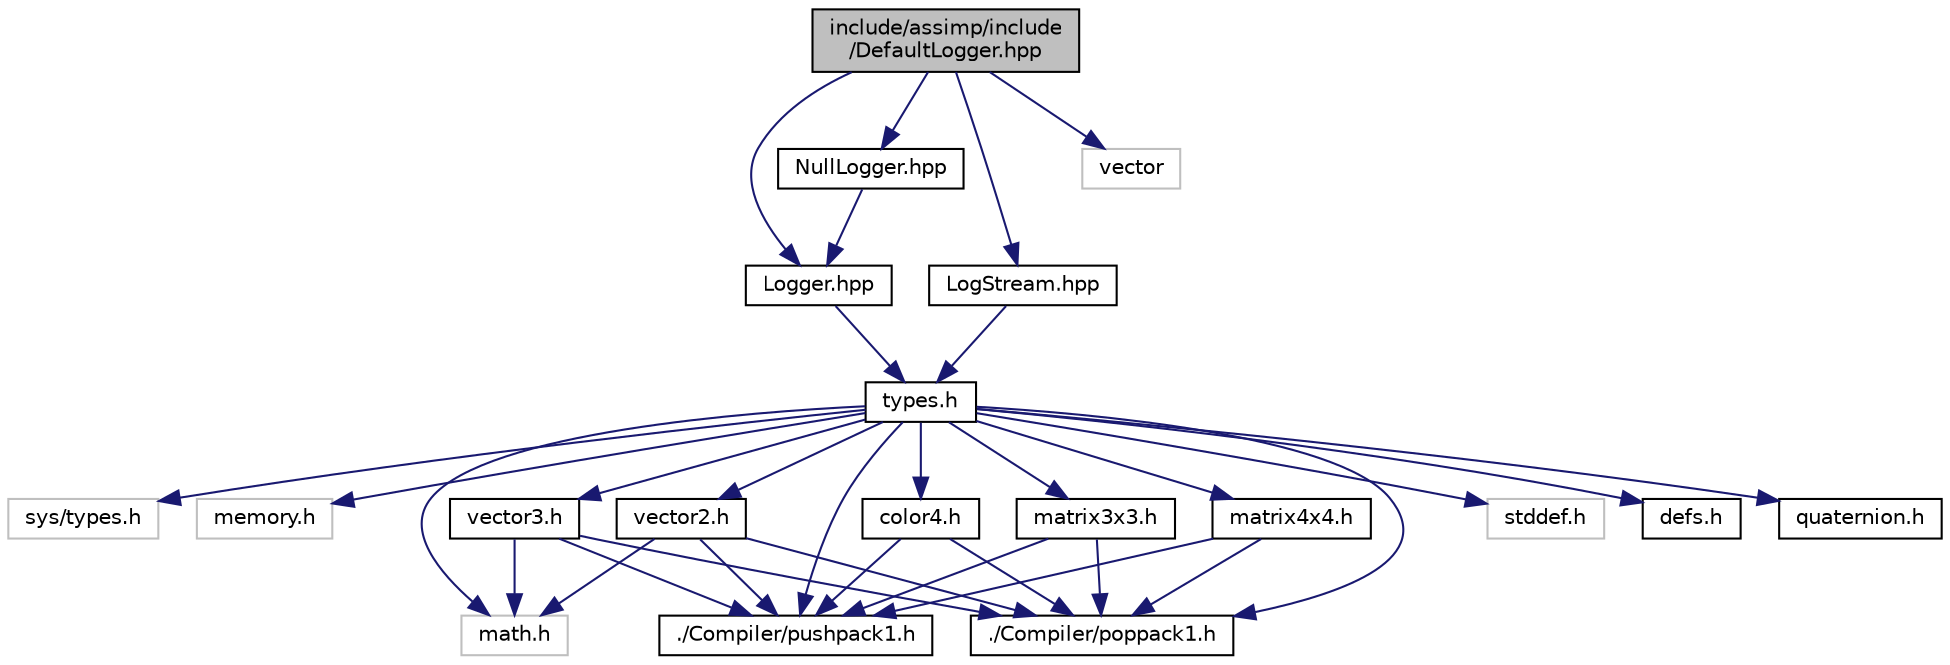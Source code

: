 digraph "include/assimp/include/DefaultLogger.hpp"
{
  edge [fontname="Helvetica",fontsize="10",labelfontname="Helvetica",labelfontsize="10"];
  node [fontname="Helvetica",fontsize="10",shape=record];
  Node1 [label="include/assimp/include\l/DefaultLogger.hpp",height=0.2,width=0.4,color="black", fillcolor="grey75", style="filled" fontcolor="black"];
  Node1 -> Node2 [color="midnightblue",fontsize="10",style="solid",fontname="Helvetica"];
  Node2 [label="Logger.hpp",height=0.2,width=0.4,color="black", fillcolor="white", style="filled",URL="$_logger_8hpp.html",tooltip="Abstract base class &#39;Logger&#39;, base of the logging system. "];
  Node2 -> Node3 [color="midnightblue",fontsize="10",style="solid",fontname="Helvetica"];
  Node3 [label="types.h",height=0.2,width=0.4,color="black", fillcolor="white", style="filled",URL="$types_8h.html"];
  Node3 -> Node4 [color="midnightblue",fontsize="10",style="solid",fontname="Helvetica"];
  Node4 [label="sys/types.h",height=0.2,width=0.4,color="grey75", fillcolor="white", style="filled"];
  Node3 -> Node5 [color="midnightblue",fontsize="10",style="solid",fontname="Helvetica"];
  Node5 [label="memory.h",height=0.2,width=0.4,color="grey75", fillcolor="white", style="filled"];
  Node3 -> Node6 [color="midnightblue",fontsize="10",style="solid",fontname="Helvetica"];
  Node6 [label="math.h",height=0.2,width=0.4,color="grey75", fillcolor="white", style="filled"];
  Node3 -> Node7 [color="midnightblue",fontsize="10",style="solid",fontname="Helvetica"];
  Node7 [label="stddef.h",height=0.2,width=0.4,color="grey75", fillcolor="white", style="filled"];
  Node3 -> Node8 [color="midnightblue",fontsize="10",style="solid",fontname="Helvetica"];
  Node8 [label="defs.h",height=0.2,width=0.4,color="black", fillcolor="white", style="filled",URL="$defs_8h.html"];
  Node3 -> Node9 [color="midnightblue",fontsize="10",style="solid",fontname="Helvetica"];
  Node9 [label="vector3.h",height=0.2,width=0.4,color="black", fillcolor="white", style="filled",URL="$vector3_8h.html"];
  Node9 -> Node6 [color="midnightblue",fontsize="10",style="solid",fontname="Helvetica"];
  Node9 -> Node10 [color="midnightblue",fontsize="10",style="solid",fontname="Helvetica"];
  Node10 [label="./Compiler/pushpack1.h",height=0.2,width=0.4,color="black", fillcolor="white", style="filled",URL="$pushpack1_8h.html"];
  Node9 -> Node11 [color="midnightblue",fontsize="10",style="solid",fontname="Helvetica"];
  Node11 [label="./Compiler/poppack1.h",height=0.2,width=0.4,color="black", fillcolor="white", style="filled",URL="$poppack1_8h.html"];
  Node3 -> Node12 [color="midnightblue",fontsize="10",style="solid",fontname="Helvetica"];
  Node12 [label="vector2.h",height=0.2,width=0.4,color="black", fillcolor="white", style="filled",URL="$vector2_8h.html"];
  Node12 -> Node6 [color="midnightblue",fontsize="10",style="solid",fontname="Helvetica"];
  Node12 -> Node10 [color="midnightblue",fontsize="10",style="solid",fontname="Helvetica"];
  Node12 -> Node11 [color="midnightblue",fontsize="10",style="solid",fontname="Helvetica"];
  Node3 -> Node13 [color="midnightblue",fontsize="10",style="solid",fontname="Helvetica"];
  Node13 [label="color4.h",height=0.2,width=0.4,color="black", fillcolor="white", style="filled",URL="$color4_8h.html"];
  Node13 -> Node10 [color="midnightblue",fontsize="10",style="solid",fontname="Helvetica"];
  Node13 -> Node11 [color="midnightblue",fontsize="10",style="solid",fontname="Helvetica"];
  Node3 -> Node14 [color="midnightblue",fontsize="10",style="solid",fontname="Helvetica"];
  Node14 [label="matrix3x3.h",height=0.2,width=0.4,color="black", fillcolor="white", style="filled",URL="$matrix3x3_8h.html",tooltip="Definition of a 3x3 matrix, including operators when compiling in C++. "];
  Node14 -> Node10 [color="midnightblue",fontsize="10",style="solid",fontname="Helvetica"];
  Node14 -> Node11 [color="midnightblue",fontsize="10",style="solid",fontname="Helvetica"];
  Node3 -> Node15 [color="midnightblue",fontsize="10",style="solid",fontname="Helvetica"];
  Node15 [label="matrix4x4.h",height=0.2,width=0.4,color="black", fillcolor="white", style="filled",URL="$matrix4x4_8h.html",tooltip="4x4 matrix structure, including operators when compiling in C++ "];
  Node15 -> Node10 [color="midnightblue",fontsize="10",style="solid",fontname="Helvetica"];
  Node15 -> Node11 [color="midnightblue",fontsize="10",style="solid",fontname="Helvetica"];
  Node3 -> Node16 [color="midnightblue",fontsize="10",style="solid",fontname="Helvetica"];
  Node16 [label="quaternion.h",height=0.2,width=0.4,color="black", fillcolor="white", style="filled",URL="$quaternion_8h.html",tooltip="Quaternion structure, including operators when compiling in C++. "];
  Node3 -> Node10 [color="midnightblue",fontsize="10",style="solid",fontname="Helvetica"];
  Node3 -> Node11 [color="midnightblue",fontsize="10",style="solid",fontname="Helvetica"];
  Node1 -> Node17 [color="midnightblue",fontsize="10",style="solid",fontname="Helvetica"];
  Node17 [label="LogStream.hpp",height=0.2,width=0.4,color="black", fillcolor="white", style="filled",URL="$_log_stream_8hpp.html"];
  Node17 -> Node3 [color="midnightblue",fontsize="10",style="solid",fontname="Helvetica"];
  Node1 -> Node18 [color="midnightblue",fontsize="10",style="solid",fontname="Helvetica"];
  Node18 [label="NullLogger.hpp",height=0.2,width=0.4,color="black", fillcolor="white", style="filled",URL="$_null_logger_8hpp.html"];
  Node18 -> Node2 [color="midnightblue",fontsize="10",style="solid",fontname="Helvetica"];
  Node1 -> Node19 [color="midnightblue",fontsize="10",style="solid",fontname="Helvetica"];
  Node19 [label="vector",height=0.2,width=0.4,color="grey75", fillcolor="white", style="filled"];
}
